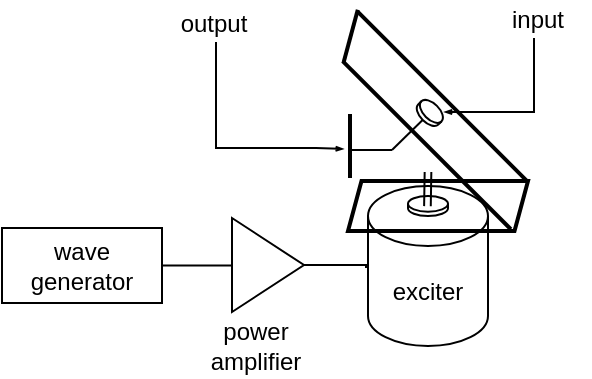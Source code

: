 <mxfile version="21.3.2" type="github">
  <diagram name="Page-1" id="-eMpOVEWGyke3WGTZZot">
    <mxGraphModel dx="500" dy="287" grid="0" gridSize="10" guides="0" tooltips="1" connect="1" arrows="1" fold="1" page="1" pageScale="1" pageWidth="827" pageHeight="1169" math="0" shadow="0">
      <root>
        <mxCell id="0" />
        <mxCell id="1" parent="0" />
        <mxCell id="syNTxDQ9dA7czl0h41md-5" style="edgeStyle=orthogonalEdgeStyle;rounded=0;orthogonalLoop=1;jettySize=auto;html=1;exitX=1;exitY=0.5;exitDx=0;exitDy=0;entryX=0;entryY=0.5;entryDx=0;entryDy=0;endArrow=none;endFill=0;" edge="1" parent="1" source="syNTxDQ9dA7czl0h41md-1" target="syNTxDQ9dA7czl0h41md-2">
          <mxGeometry relative="1" as="geometry" />
        </mxCell>
        <mxCell id="syNTxDQ9dA7czl0h41md-1" value="wave generator" style="rounded=0;whiteSpace=wrap;html=1;" vertex="1" parent="1">
          <mxGeometry x="257" y="441" width="80" height="37.5" as="geometry" />
        </mxCell>
        <mxCell id="syNTxDQ9dA7czl0h41md-6" style="edgeStyle=orthogonalEdgeStyle;rounded=0;orthogonalLoop=1;jettySize=auto;html=1;exitX=1;exitY=0.5;exitDx=0;exitDy=0;endArrow=none;endFill=0;" edge="1" parent="1" source="syNTxDQ9dA7czl0h41md-2">
          <mxGeometry relative="1" as="geometry">
            <mxPoint x="470.0" y="460" as="targetPoint" />
          </mxGeometry>
        </mxCell>
        <mxCell id="syNTxDQ9dA7czl0h41md-2" value="" style="triangle;whiteSpace=wrap;html=1;" vertex="1" parent="1">
          <mxGeometry x="372" y="436" width="36" height="47" as="geometry" />
        </mxCell>
        <mxCell id="syNTxDQ9dA7czl0h41md-3" value="exciter" style="shape=cylinder3;whiteSpace=wrap;html=1;boundedLbl=1;backgroundOutline=1;size=15;" vertex="1" parent="1">
          <mxGeometry x="440" y="420" width="60" height="80" as="geometry" />
        </mxCell>
        <mxCell id="syNTxDQ9dA7czl0h41md-4" value="power amplifier" style="text;strokeColor=none;align=center;fillColor=none;html=1;verticalAlign=middle;whiteSpace=wrap;rounded=0;" vertex="1" parent="1">
          <mxGeometry x="354" y="485" width="60" height="30" as="geometry" />
        </mxCell>
        <mxCell id="syNTxDQ9dA7czl0h41md-7" value="" style="shape=cylinder3;whiteSpace=wrap;html=1;boundedLbl=1;backgroundOutline=1;size=3.915;" vertex="1" parent="1">
          <mxGeometry x="460" y="425" width="20" height="10" as="geometry" />
        </mxCell>
        <mxCell id="syNTxDQ9dA7czl0h41md-10" value="" style="endArrow=none;html=1;rounded=0;shape=link;width=3.333;exitX=0.486;exitY=0.209;exitDx=0;exitDy=0;exitPerimeter=0;" edge="1" parent="1">
          <mxGeometry width="50" height="50" relative="1" as="geometry">
            <mxPoint x="469.72" y="430.09" as="sourcePoint" />
            <mxPoint x="470" y="413" as="targetPoint" />
          </mxGeometry>
        </mxCell>
        <mxCell id="syNTxDQ9dA7czl0h41md-12" value="" style="shape=parallelogram;html=1;strokeWidth=2;perimeter=parallelogramPerimeter;whiteSpace=wrap;rounded=1;arcSize=0;size=0.075;fillColor=none;" vertex="1" parent="1">
          <mxGeometry x="430" y="417.5" width="90" height="25" as="geometry" />
        </mxCell>
        <mxCell id="syNTxDQ9dA7czl0h41md-14" value="" style="line;strokeWidth=2;html=1;rotation=45;" vertex="1" parent="1">
          <mxGeometry x="417.41" y="369.83" width="119.83" height="11" as="geometry" />
        </mxCell>
        <mxCell id="syNTxDQ9dA7czl0h41md-16" value="" style="line;strokeWidth=2;html=1;rotation=45;" vertex="1" parent="1">
          <mxGeometry x="409.92" y="394.59" width="118.93" height="10" as="geometry" />
        </mxCell>
        <mxCell id="syNTxDQ9dA7czl0h41md-18" value="" style="line;strokeWidth=2;html=1;rotation=-75;" vertex="1" parent="1">
          <mxGeometry x="417.72" y="340" width="27.28" height="10" as="geometry" />
        </mxCell>
        <mxCell id="syNTxDQ9dA7czl0h41md-27" value="" style="endArrow=none;html=1;rounded=0;" edge="1" parent="1" source="syNTxDQ9dA7czl0h41md-32">
          <mxGeometry width="50" height="50" relative="1" as="geometry">
            <mxPoint x="452" y="402" as="sourcePoint" />
            <mxPoint x="472" y="382" as="targetPoint" />
          </mxGeometry>
        </mxCell>
        <mxCell id="syNTxDQ9dA7czl0h41md-28" value="" style="endArrow=none;html=1;rounded=0;" edge="1" parent="1">
          <mxGeometry width="50" height="50" relative="1" as="geometry">
            <mxPoint x="432" y="402" as="sourcePoint" />
            <mxPoint x="452" y="402" as="targetPoint" />
          </mxGeometry>
        </mxCell>
        <mxCell id="syNTxDQ9dA7czl0h41md-30" value="" style="line;strokeWidth=2;direction=south;html=1;" vertex="1" parent="1">
          <mxGeometry x="426" y="384" width="10" height="32" as="geometry" />
        </mxCell>
        <mxCell id="syNTxDQ9dA7czl0h41md-33" value="" style="endArrow=none;html=1;rounded=0;" edge="1" parent="1" target="syNTxDQ9dA7czl0h41md-32">
          <mxGeometry width="50" height="50" relative="1" as="geometry">
            <mxPoint x="452" y="402" as="sourcePoint" />
            <mxPoint x="472" y="382" as="targetPoint" />
          </mxGeometry>
        </mxCell>
        <mxCell id="syNTxDQ9dA7czl0h41md-32" value="" style="shape=cylinder3;whiteSpace=wrap;html=1;boundedLbl=1;backgroundOutline=1;size=3.915;rotation=45;" vertex="1" parent="1">
          <mxGeometry x="463.8" y="378.45" width="14.22" height="10.06" as="geometry" />
        </mxCell>
        <mxCell id="syNTxDQ9dA7czl0h41md-45" style="edgeStyle=orthogonalEdgeStyle;rounded=0;orthogonalLoop=1;jettySize=auto;html=1;exitX=0.5;exitY=1;exitDx=0;exitDy=0;endSize=2;endArrow=openThin;endFill=0;" edge="1" parent="1">
          <mxGeometry relative="1" as="geometry">
            <mxPoint x="478" y="383" as="targetPoint" />
            <mxPoint x="523" y="346" as="sourcePoint" />
            <Array as="points">
              <mxPoint x="523" y="383" />
              <mxPoint x="482" y="383" />
            </Array>
          </mxGeometry>
        </mxCell>
        <mxCell id="syNTxDQ9dA7czl0h41md-39" value="input" style="text;strokeColor=none;align=center;fillColor=none;html=1;verticalAlign=middle;whiteSpace=wrap;rounded=0;" vertex="1" parent="1">
          <mxGeometry x="499" y="329" width="52" height="15" as="geometry" />
        </mxCell>
        <mxCell id="syNTxDQ9dA7czl0h41md-47" style="edgeStyle=orthogonalEdgeStyle;rounded=0;orthogonalLoop=1;jettySize=auto;html=1;entryX=0.609;entryY=0.511;entryDx=0;entryDy=0;entryPerimeter=0;endSize=2;endArrow=openThin;endFill=0;" edge="1" parent="1">
          <mxGeometry relative="1" as="geometry">
            <mxPoint x="364" y="348" as="sourcePoint" />
            <mxPoint x="427.89" y="401.488" as="targetPoint" />
            <Array as="points">
              <mxPoint x="364" y="401" />
              <mxPoint x="414" y="401" />
            </Array>
          </mxGeometry>
        </mxCell>
        <mxCell id="syNTxDQ9dA7czl0h41md-44" value="output" style="text;strokeColor=none;align=center;fillColor=none;html=1;verticalAlign=middle;whiteSpace=wrap;rounded=0;" vertex="1" parent="1">
          <mxGeometry x="337" y="331" width="52" height="15" as="geometry" />
        </mxCell>
      </root>
    </mxGraphModel>
  </diagram>
</mxfile>
